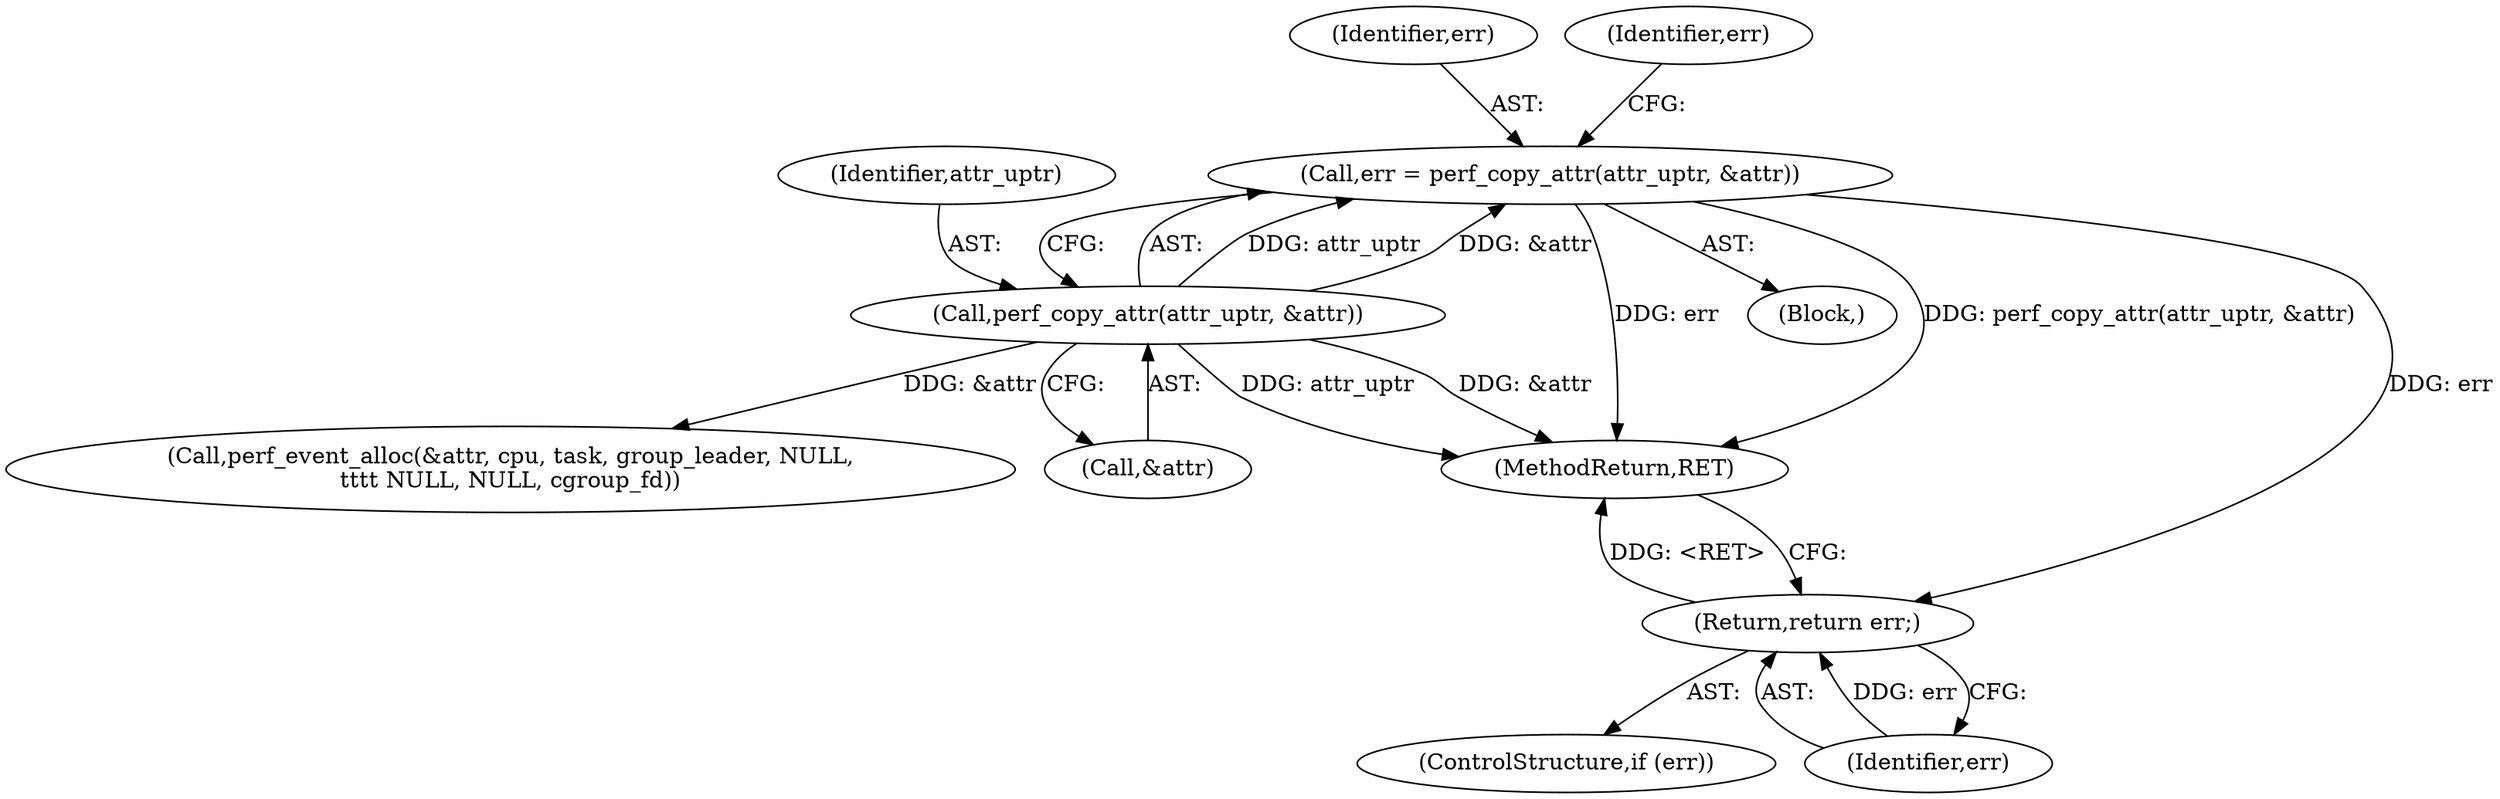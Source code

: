 digraph "0_linux_321027c1fe77f892f4ea07846aeae08cefbbb290@API" {
"1000186" [label="(Call,err = perf_copy_attr(attr_uptr, &attr))"];
"1000188" [label="(Call,perf_copy_attr(attr_uptr, &attr))"];
"1000194" [label="(Return,return err;)"];
"1000187" [label="(Identifier,err)"];
"1000192" [label="(ControlStructure,if (err))"];
"1000189" [label="(Identifier,attr_uptr)"];
"1000389" [label="(Call,perf_event_alloc(&attr, cpu, task, group_leader, NULL,\n\t\t\t\t NULL, NULL, cgroup_fd))"];
"1000138" [label="(Block,)"];
"1000195" [label="(Identifier,err)"];
"1000186" [label="(Call,err = perf_copy_attr(attr_uptr, &attr))"];
"1000188" [label="(Call,perf_copy_attr(attr_uptr, &attr))"];
"1000194" [label="(Return,return err;)"];
"1000190" [label="(Call,&attr)"];
"1000193" [label="(Identifier,err)"];
"1000843" [label="(MethodReturn,RET)"];
"1000186" -> "1000138"  [label="AST: "];
"1000186" -> "1000188"  [label="CFG: "];
"1000187" -> "1000186"  [label="AST: "];
"1000188" -> "1000186"  [label="AST: "];
"1000193" -> "1000186"  [label="CFG: "];
"1000186" -> "1000843"  [label="DDG: perf_copy_attr(attr_uptr, &attr)"];
"1000186" -> "1000843"  [label="DDG: err"];
"1000188" -> "1000186"  [label="DDG: attr_uptr"];
"1000188" -> "1000186"  [label="DDG: &attr"];
"1000186" -> "1000194"  [label="DDG: err"];
"1000188" -> "1000190"  [label="CFG: "];
"1000189" -> "1000188"  [label="AST: "];
"1000190" -> "1000188"  [label="AST: "];
"1000188" -> "1000843"  [label="DDG: &attr"];
"1000188" -> "1000843"  [label="DDG: attr_uptr"];
"1000188" -> "1000389"  [label="DDG: &attr"];
"1000194" -> "1000192"  [label="AST: "];
"1000194" -> "1000195"  [label="CFG: "];
"1000195" -> "1000194"  [label="AST: "];
"1000843" -> "1000194"  [label="CFG: "];
"1000194" -> "1000843"  [label="DDG: <RET>"];
"1000195" -> "1000194"  [label="DDG: err"];
}
